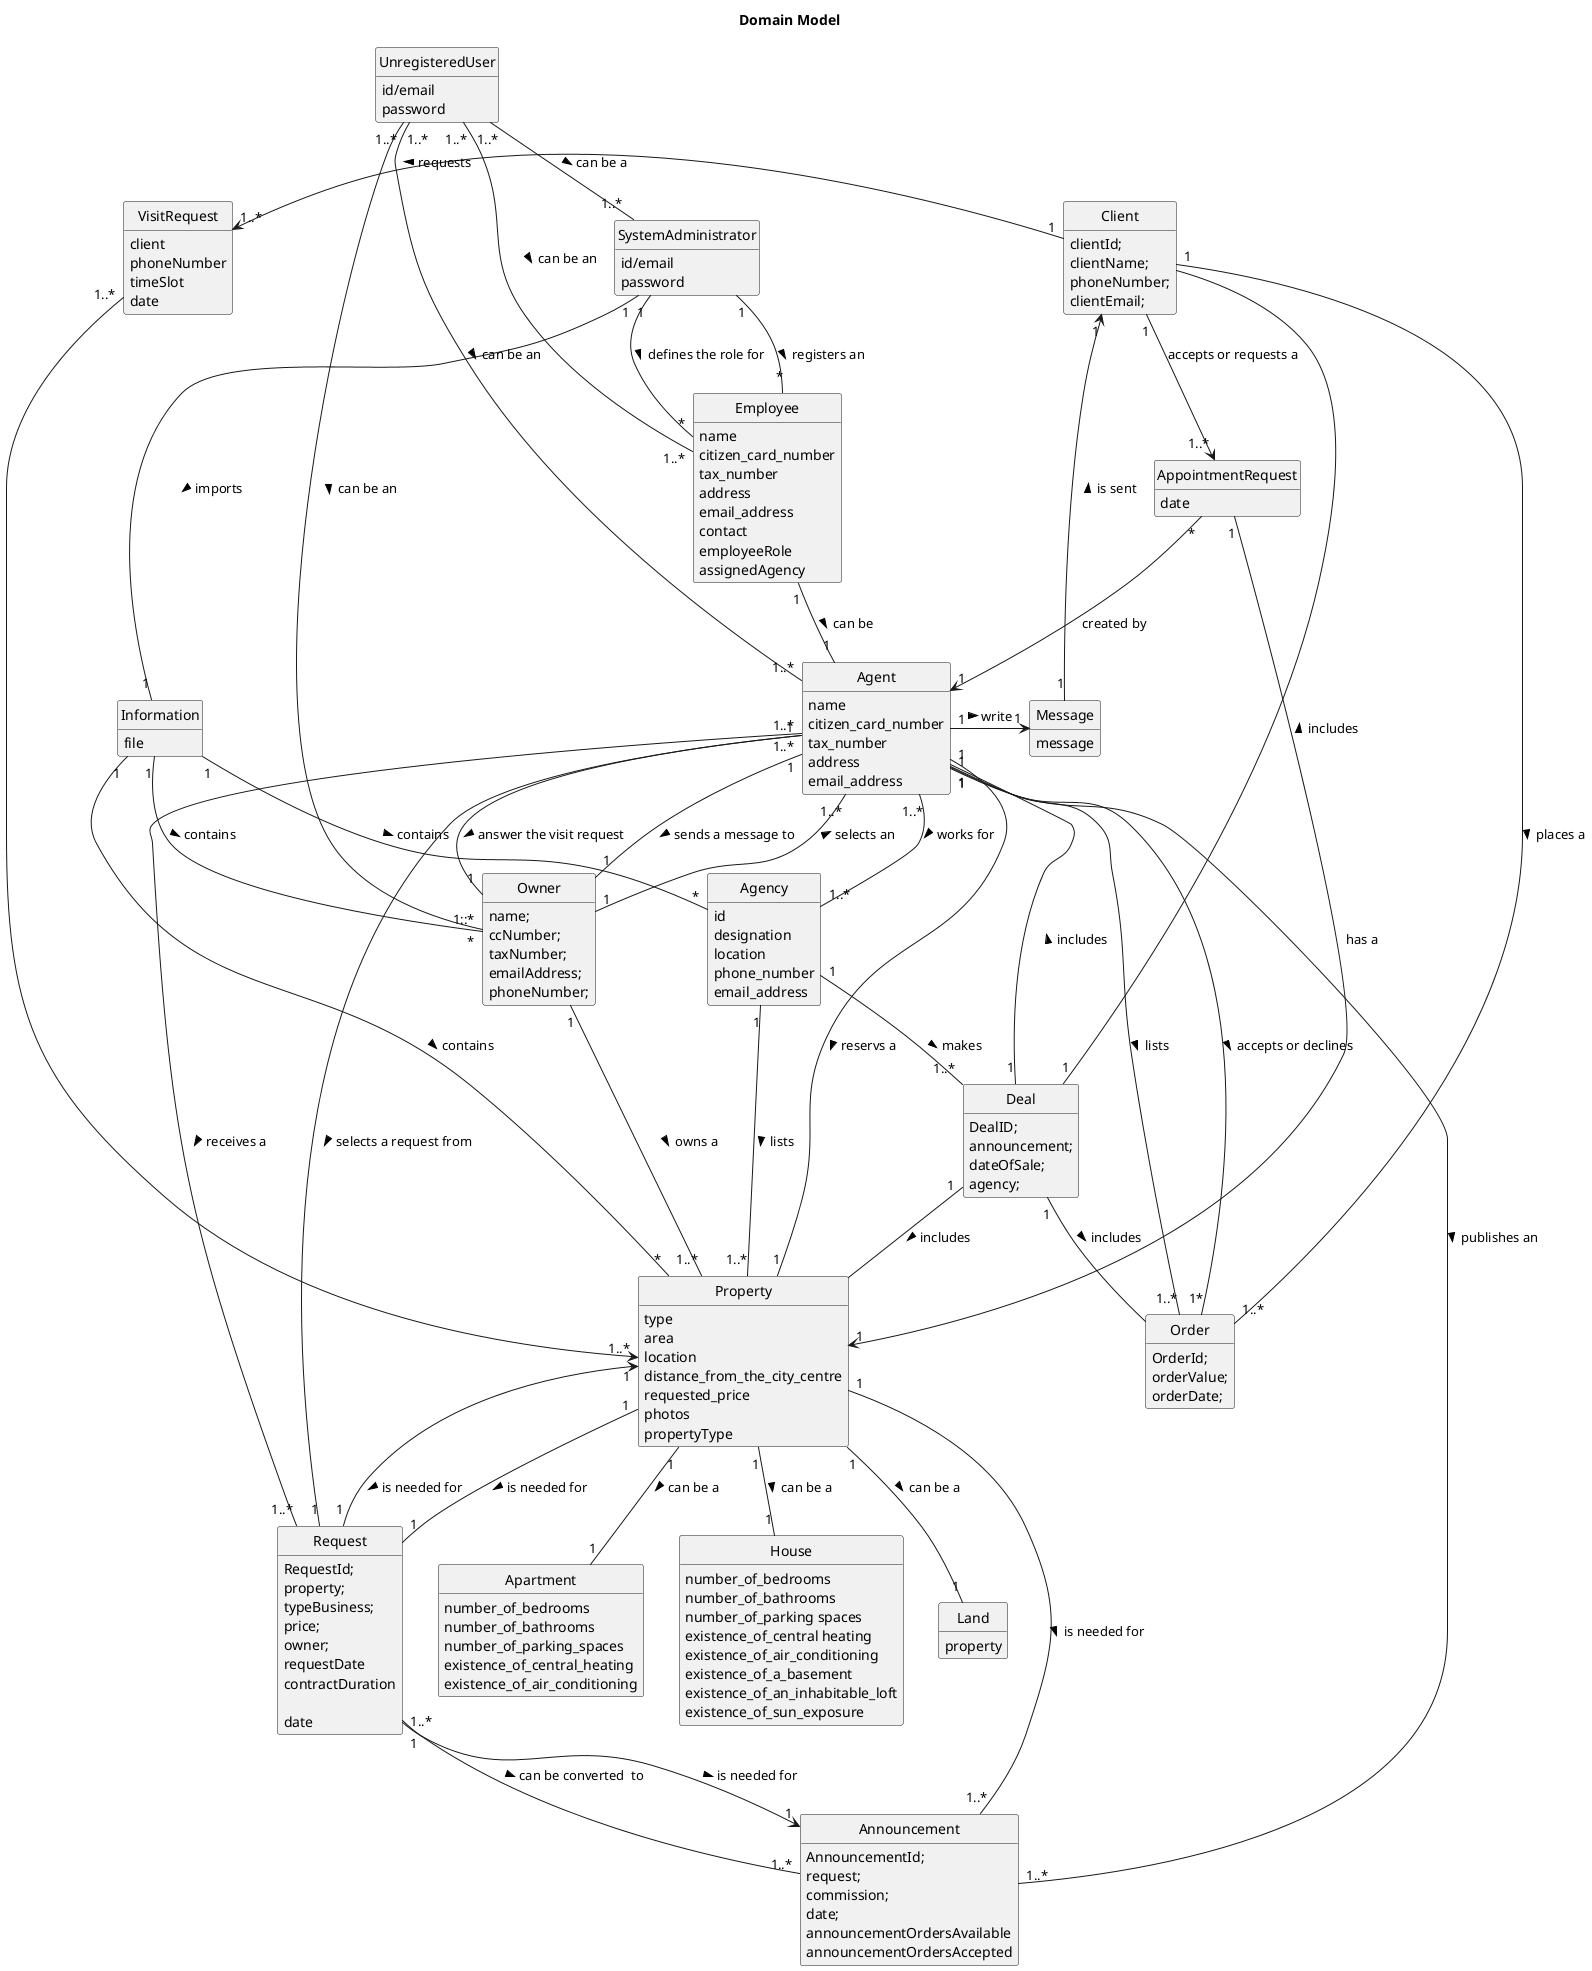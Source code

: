 @startuml
skinparam monochrome true
skinparam packageStyle rectangle
skinparam shadowing false
'skinparam linetype ortho
'left to right direction
skinparam classAttributeIconSize 0
hide circle
hide methods

title Domain Model


class Employee{
name
citizen_card_number
tax_number
address
email_address
contact
employeeRole
assignedAgency
}
class Agent{
name
citizen_card_number
tax_number
address
email_address
}

class SystemAdministrator{
id/email
password
}

class Land{
property
}


class Agency{
id
designation
location
phone_number
email_address
}

class UnregisteredUser{
id/email
password
}


class Property {
    type
    area
    location
    distance_from_the_city_centre
    requested_price
    photos
    propertyType
    }

class Announcement {
       AnnouncementId;
           request;
          commission;
        date;
          announcementOrdersAvailable
         announcementOrdersAccepted


      }

class Apartment{
    number_of_bedrooms
    number_of_bathrooms
    number_of_parking_spaces
    existence_of_central_heating
    existence_of_air_conditioning
}

class House{
    number_of_bedrooms
    number_of_bathrooms
    number_of_parking spaces
    existence_of_central heating
    existence_of_air_conditioning
    existence_of_a_basement
    existence_of_an_inhabitable_loft
    existence_of_sun_exposure
}


class Request{
RequestId;
 property;
 typeBusiness;
 price;
owner;
requestDate
contractDuration

date
}




class Owner{
   name;
     ccNumber;
   taxNumber;
     emailAddress;
 phoneNumber;
}





class Order{
OrderId;
 orderValue;
 orderDate;
}
class Client{
clientId;
 clientName;
 phoneNumber;
 clientEmail;
}

class Deal{
DealID;
    announcement;
    dateOfSale;
    agency;
}

class VisitRequest{
    client
    phoneNumber
    timeSlot
    date
}

class Message{
message
}

class AppointmentRequest{
    date
}

class Information {
    file
}





Agency "1" -- "1..*" Deal : makes >
Deal "1" -- "Property" : includes >
Deal "1" -- "Client" : includes >
Deal "1" -- "Agent" : includes >
Deal "1" -- "Order" : includes >

VisitRequest "1..*"-l->  "1..*" Property
Client "1" -l-> "1..*" VisitRequest : requests >
Agent "1" -> "1" Message : write >
Message "1" -> "1" Client : is sent >

Agent "1..*" -- "1..*" Request : receives a  >
Agent "1..*" -- "1" Request: selects a request from >
Property "1"-- "1..*"Announcement: is needed for  >
Property "1"-- "1"Request: is needed for  >
Request "1..*"-- "1..*"Announcement: can be converted  to  >
Agent "1" -- "1..*" Announcement : publishes an >

Agent "1..*" -- "1..*" Agency : works for >
SystemAdministrator "1" -- "*" Employee : registers an >
SystemAdministrator "1" -- "*" Employee : defines the role for >
Owner "1" -- "1..*" Property : owns a >
Property "1" -- "1" House :  can be a >
Property "1" -- "1" Apartment :  can be a >
Property "1" -- "1" Land :  can be a >
UnregisteredUser "1..*" -- "1..*" Agent :  can be an >
UnregisteredUser "1..*" -- "1::*" Owner :  can be an >
UnregisteredUser "1..*" -- "1..*" Employee :  can be an >
UnregisteredUser "1..*" -- "1..*" SystemAdministrator :  can be a >

Owner "1" -- "1..*" Agent : selects an  >


Employee "1" -- "1" Agent : can be >

Agency "1" -- "1..*" Property : lists >

Agent "1" -- "1" Owner :  answer the visit request >
Agent "1" -- "1" Owner :  sends a message to  >
Agent "1" -- "1" Property : reservs a >

Request "1" --> "1" Property: is needed for  <
Request"1" --> "1" Announcement: is needed for  >
Client "1" -- "1..*" Order : places a >
Agent "1" -- "1..*" Order : lists >
Agent "1" -- "1*" Order : accepts or declines >
Client "1" --> "1..*" AppointmentRequest: accepts or requests a
AppointmentRequest "*" --> "1" Agent: created by
AppointmentRequest "1" --> "1" Property: has a
SystemAdministrator "1" -- "1" Information: imports >
Information "1" -- "*" Agency: contains >
Information "1" -- "*" Property: contains >
Information "1" -- "*" Owner: contains >

@enduml